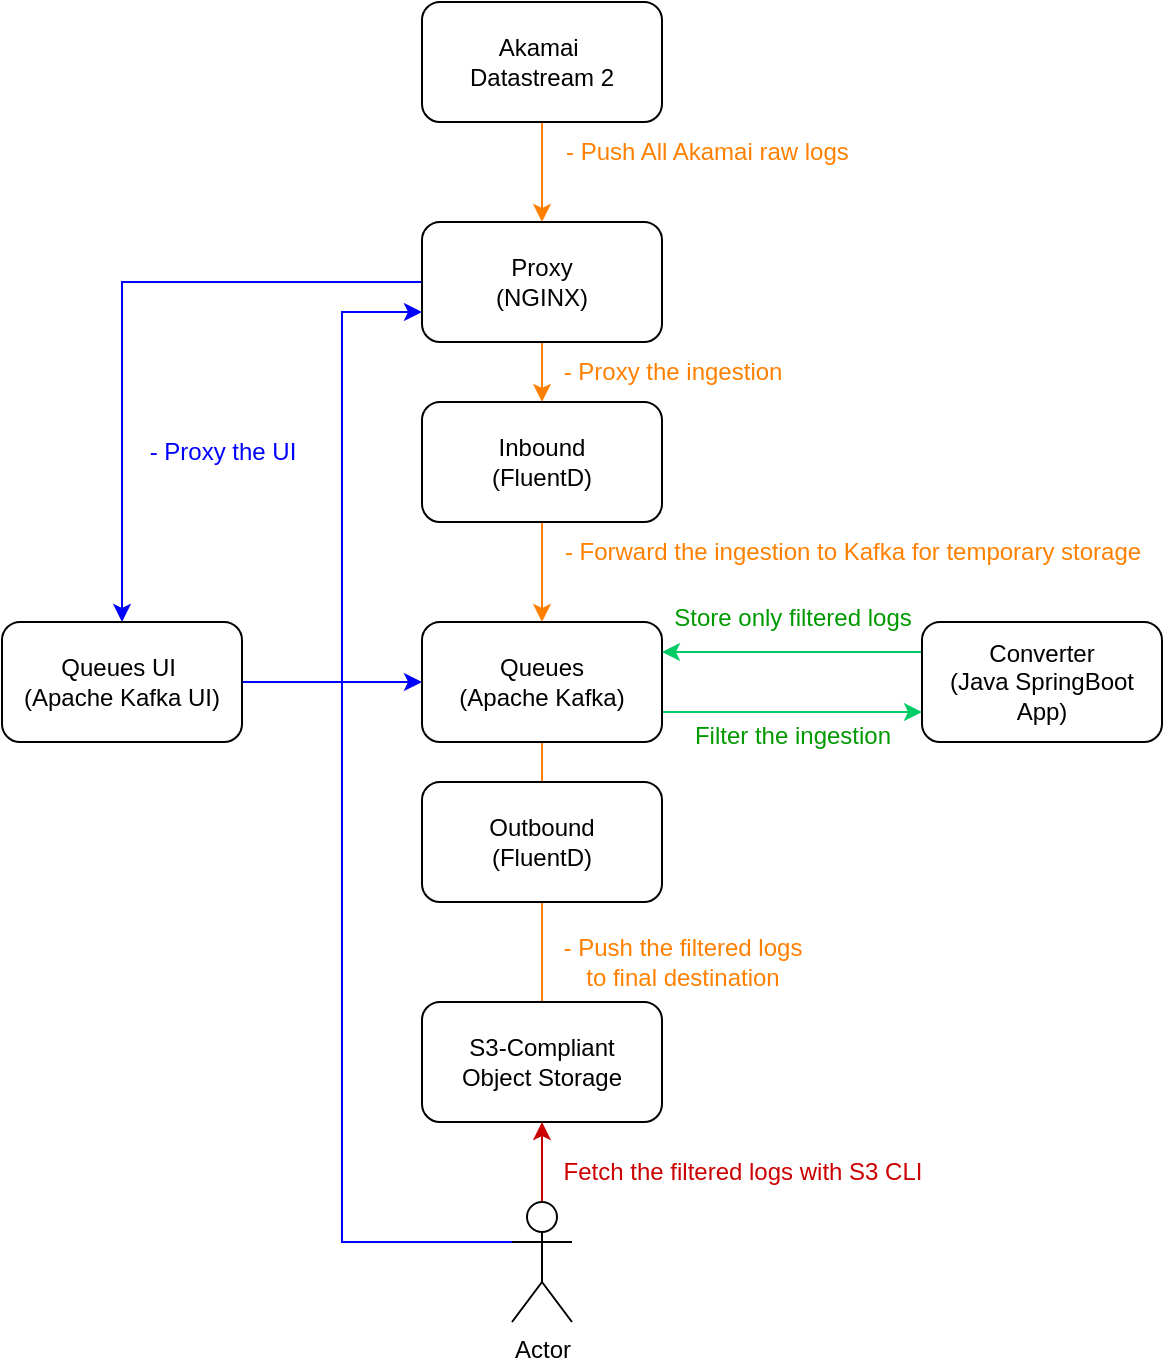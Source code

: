 <mxfile version="25.0.3">
  <diagram name="Page-1" id="92RJ4OFCEY1Zh97tm0ry">
    <mxGraphModel dx="954" dy="1360" grid="1" gridSize="10" guides="1" tooltips="1" connect="1" arrows="1" fold="1" page="1" pageScale="1" pageWidth="1169" pageHeight="827" math="0" shadow="0">
      <root>
        <mxCell id="0" />
        <mxCell id="1" parent="0" />
        <mxCell id="14" style="edgeStyle=orthogonalEdgeStyle;rounded=0;orthogonalLoop=1;jettySize=auto;html=1;exitX=0.5;exitY=1;exitDx=0;exitDy=0;strokeColor=#FF8000;" parent="1" source="Ff-utBMH50buQREXnOfn-1" target="Ff-utBMH50buQREXnOfn-2" edge="1">
          <mxGeometry relative="1" as="geometry" />
        </mxCell>
        <mxCell id="Ff-utBMH50buQREXnOfn-1" value="Akamai&amp;nbsp;&lt;div&gt;Datastream 2&lt;/div&gt;" style="rounded=1;whiteSpace=wrap;html=1;" parent="1" vertex="1">
          <mxGeometry x="490" y="-20" width="120" height="60" as="geometry" />
        </mxCell>
        <mxCell id="13" style="edgeStyle=orthogonalEdgeStyle;rounded=0;orthogonalLoop=1;jettySize=auto;html=1;exitX=0.5;exitY=1;exitDx=0;exitDy=0;strokeColor=#FF8000;" parent="1" source="Ff-utBMH50buQREXnOfn-2" target="Ff-utBMH50buQREXnOfn-3" edge="1">
          <mxGeometry relative="1" as="geometry" />
        </mxCell>
        <mxCell id="34" style="edgeStyle=orthogonalEdgeStyle;rounded=0;orthogonalLoop=1;jettySize=auto;html=1;entryX=0.5;entryY=0;entryDx=0;entryDy=0;strokeColor=#0000FF;" parent="1" source="Ff-utBMH50buQREXnOfn-2" target="30" edge="1">
          <mxGeometry relative="1" as="geometry" />
        </mxCell>
        <mxCell id="Ff-utBMH50buQREXnOfn-2" value="Proxy&lt;div&gt;(NGINX)&lt;/div&gt;" style="rounded=1;whiteSpace=wrap;html=1;" parent="1" vertex="1">
          <mxGeometry x="490" y="90" width="120" height="60" as="geometry" />
        </mxCell>
        <mxCell id="9" style="edgeStyle=orthogonalEdgeStyle;rounded=0;orthogonalLoop=1;jettySize=auto;html=1;exitX=0.5;exitY=1;exitDx=0;exitDy=0;entryX=0.5;entryY=0;entryDx=0;entryDy=0;strokeColor=#FF8000;" parent="1" source="Ff-utBMH50buQREXnOfn-3" target="Ff-utBMH50buQREXnOfn-4" edge="1">
          <mxGeometry relative="1" as="geometry" />
        </mxCell>
        <mxCell id="Ff-utBMH50buQREXnOfn-3" value="Inbound&lt;div&gt;(FluentD)&lt;/div&gt;" style="rounded=1;whiteSpace=wrap;html=1;" parent="1" vertex="1">
          <mxGeometry x="490" y="180" width="120" height="60" as="geometry" />
        </mxCell>
        <mxCell id="7" style="rounded=0;orthogonalLoop=1;jettySize=auto;html=1;exitX=0.5;exitY=1;exitDx=0;exitDy=0;strokeColor=#FF8000;" parent="1" source="Ff-utBMH50buQREXnOfn-4" target="Ff-utBMH50buQREXnOfn-6" edge="1">
          <mxGeometry relative="1" as="geometry">
            <Array as="points">
              <mxPoint x="550" y="530" />
            </Array>
          </mxGeometry>
        </mxCell>
        <mxCell id="12" style="edgeStyle=orthogonalEdgeStyle;rounded=0;orthogonalLoop=1;jettySize=auto;html=1;exitX=1;exitY=0.75;exitDx=0;exitDy=0;entryX=0;entryY=0.75;entryDx=0;entryDy=0;fontColor=#009900;strokeColor=#00CC66;" parent="1" source="Ff-utBMH50buQREXnOfn-4" target="Ff-utBMH50buQREXnOfn-5" edge="1">
          <mxGeometry relative="1" as="geometry" />
        </mxCell>
        <mxCell id="Ff-utBMH50buQREXnOfn-4" value="Queues&lt;div&gt;(Apache Kafka)&lt;/div&gt;" style="rounded=1;whiteSpace=wrap;html=1;" parent="1" vertex="1">
          <mxGeometry x="490" y="290" width="120" height="60" as="geometry" />
        </mxCell>
        <mxCell id="11" style="edgeStyle=orthogonalEdgeStyle;rounded=0;orthogonalLoop=1;jettySize=auto;html=1;exitX=0;exitY=0.25;exitDx=0;exitDy=0;entryX=1;entryY=0.25;entryDx=0;entryDy=0;fontColor=#009900;strokeColor=#00CC66;" parent="1" source="Ff-utBMH50buQREXnOfn-5" target="Ff-utBMH50buQREXnOfn-4" edge="1">
          <mxGeometry relative="1" as="geometry" />
        </mxCell>
        <mxCell id="Ff-utBMH50buQREXnOfn-5" value="Converter&lt;div&gt;(Java SpringBoot App)&lt;/div&gt;" style="rounded=1;whiteSpace=wrap;html=1;" parent="1" vertex="1">
          <mxGeometry x="740" y="290" width="120" height="60" as="geometry" />
        </mxCell>
        <mxCell id="Ff-utBMH50buQREXnOfn-6" value="S3-Compliant&lt;div&gt;Object Storage&lt;/div&gt;" style="rounded=1;whiteSpace=wrap;html=1;" parent="1" vertex="1">
          <mxGeometry x="490" y="480" width="120" height="60" as="geometry" />
        </mxCell>
        <mxCell id="18" value="- Proxy the ingestion" style="text;html=1;align=center;verticalAlign=middle;resizable=0;points=[];autosize=1;strokeColor=none;fillColor=none;fontColor=#FF8000;" parent="1" vertex="1">
          <mxGeometry x="550" y="150" width="130" height="30" as="geometry" />
        </mxCell>
        <mxCell id="19" value="- Forward the ingestion to Kafka for temporary storage" style="text;html=1;align=center;verticalAlign=middle;resizable=0;points=[];autosize=1;strokeColor=none;fillColor=none;fontColor=#FF8000;" parent="1" vertex="1">
          <mxGeometry x="550" y="240" width="310" height="30" as="geometry" />
        </mxCell>
        <mxCell id="21" value="Filter the ingestion" style="text;html=1;align=center;verticalAlign=middle;resizable=0;points=[];autosize=1;strokeColor=none;fillColor=none;fontColor=#009900;" parent="1" vertex="1">
          <mxGeometry x="615" y="332" width="120" height="30" as="geometry" />
        </mxCell>
        <mxCell id="22" value="Store only filtered logs" style="text;html=1;align=center;verticalAlign=middle;resizable=0;points=[];autosize=1;strokeColor=none;fillColor=none;fontColor=#009900;" parent="1" vertex="1">
          <mxGeometry x="605" y="272.5" width="140" height="30" as="geometry" />
        </mxCell>
        <mxCell id="28" style="edgeStyle=orthogonalEdgeStyle;rounded=0;orthogonalLoop=1;jettySize=auto;html=1;fontColor=#CC0000;strokeColor=#CC0000;entryX=0.5;entryY=1;entryDx=0;entryDy=0;" parent="1" source="25" target="Ff-utBMH50buQREXnOfn-6" edge="1">
          <mxGeometry relative="1" as="geometry">
            <mxPoint x="550" y="590" as="targetPoint" />
          </mxGeometry>
        </mxCell>
        <mxCell id="41" style="edgeStyle=orthogonalEdgeStyle;rounded=0;orthogonalLoop=1;jettySize=auto;html=1;entryX=0;entryY=0.75;entryDx=0;entryDy=0;strokeColor=#0000FF;exitX=0;exitY=0.333;exitDx=0;exitDy=0;exitPerimeter=0;" parent="1" source="25" target="Ff-utBMH50buQREXnOfn-2" edge="1">
          <mxGeometry relative="1" as="geometry">
            <Array as="points">
              <mxPoint x="450" y="600" />
              <mxPoint x="450" y="135" />
            </Array>
            <mxPoint x="490" y="-20" as="targetPoint" />
          </mxGeometry>
        </mxCell>
        <mxCell id="25" value="Actor" style="shape=umlActor;verticalLabelPosition=bottom;verticalAlign=top;html=1;" parent="1" vertex="1">
          <mxGeometry x="535" y="580" width="30" height="60" as="geometry" />
        </mxCell>
        <mxCell id="26" value="Fetch the filtered logs with S3 CLI" style="text;html=1;align=center;verticalAlign=middle;resizable=0;points=[];autosize=1;strokeColor=none;fillColor=none;fontColor=#CC0000;" parent="1" vertex="1">
          <mxGeometry x="550" y="550" width="200" height="30" as="geometry" />
        </mxCell>
        <mxCell id="31" style="edgeStyle=orthogonalEdgeStyle;rounded=0;orthogonalLoop=1;jettySize=auto;html=1;entryX=0;entryY=0.5;entryDx=0;entryDy=0;strokeColor=#0000FF;" parent="1" source="30" target="Ff-utBMH50buQREXnOfn-4" edge="1">
          <mxGeometry relative="1" as="geometry" />
        </mxCell>
        <mxCell id="30" value="&lt;div&gt;Queues UI&amp;nbsp;&lt;/div&gt;&lt;div&gt;(Apache Kafka UI)&lt;/div&gt;" style="rounded=1;whiteSpace=wrap;html=1;" parent="1" vertex="1">
          <mxGeometry x="280" y="290" width="120" height="60" as="geometry" />
        </mxCell>
        <mxCell id="36" value="- Proxy the UI" style="text;html=1;align=center;verticalAlign=middle;resizable=0;points=[];autosize=1;strokeColor=none;fillColor=none;fontColor=#0000FF;" parent="1" vertex="1">
          <mxGeometry x="340" y="190" width="100" height="30" as="geometry" />
        </mxCell>
        <mxCell id="38" value="- Push All Akamai raw logs" style="text;html=1;align=left;verticalAlign=middle;resizable=0;points=[];autosize=1;strokeColor=none;fillColor=none;fontColor=#FF8000;" parent="1" vertex="1">
          <mxGeometry x="560" y="40" width="160" height="30" as="geometry" />
        </mxCell>
        <mxCell id="48" value="&lt;div&gt;Outbound&lt;/div&gt;&lt;div&gt;(FluentD)&lt;/div&gt;" style="rounded=1;whiteSpace=wrap;html=1;" parent="1" vertex="1">
          <mxGeometry x="490" y="370" width="120" height="60" as="geometry" />
        </mxCell>
        <mxCell id="49" value="- Push the filtered logs&lt;br&gt;to final destination" style="text;html=1;align=center;verticalAlign=middle;resizable=0;points=[];autosize=1;strokeColor=none;fillColor=none;fontColor=#FF8000;" parent="1" vertex="1">
          <mxGeometry x="550" y="440" width="140" height="40" as="geometry" />
        </mxCell>
      </root>
    </mxGraphModel>
  </diagram>
</mxfile>

